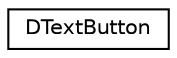 digraph "类继承关系图"
{
  edge [fontname="Helvetica",fontsize="10",labelfontname="Helvetica",labelfontsize="10"];
  node [fontname="Helvetica",fontsize="10",shape=record];
  rankdir="LR";
  Node0 [label="DTextButton",height=0.2,width=0.4,color="black", fillcolor="white", style="filled",URL="$class_d_text_button.html",tooltip="一个 DDE 风格按钮控件。 "];
}

